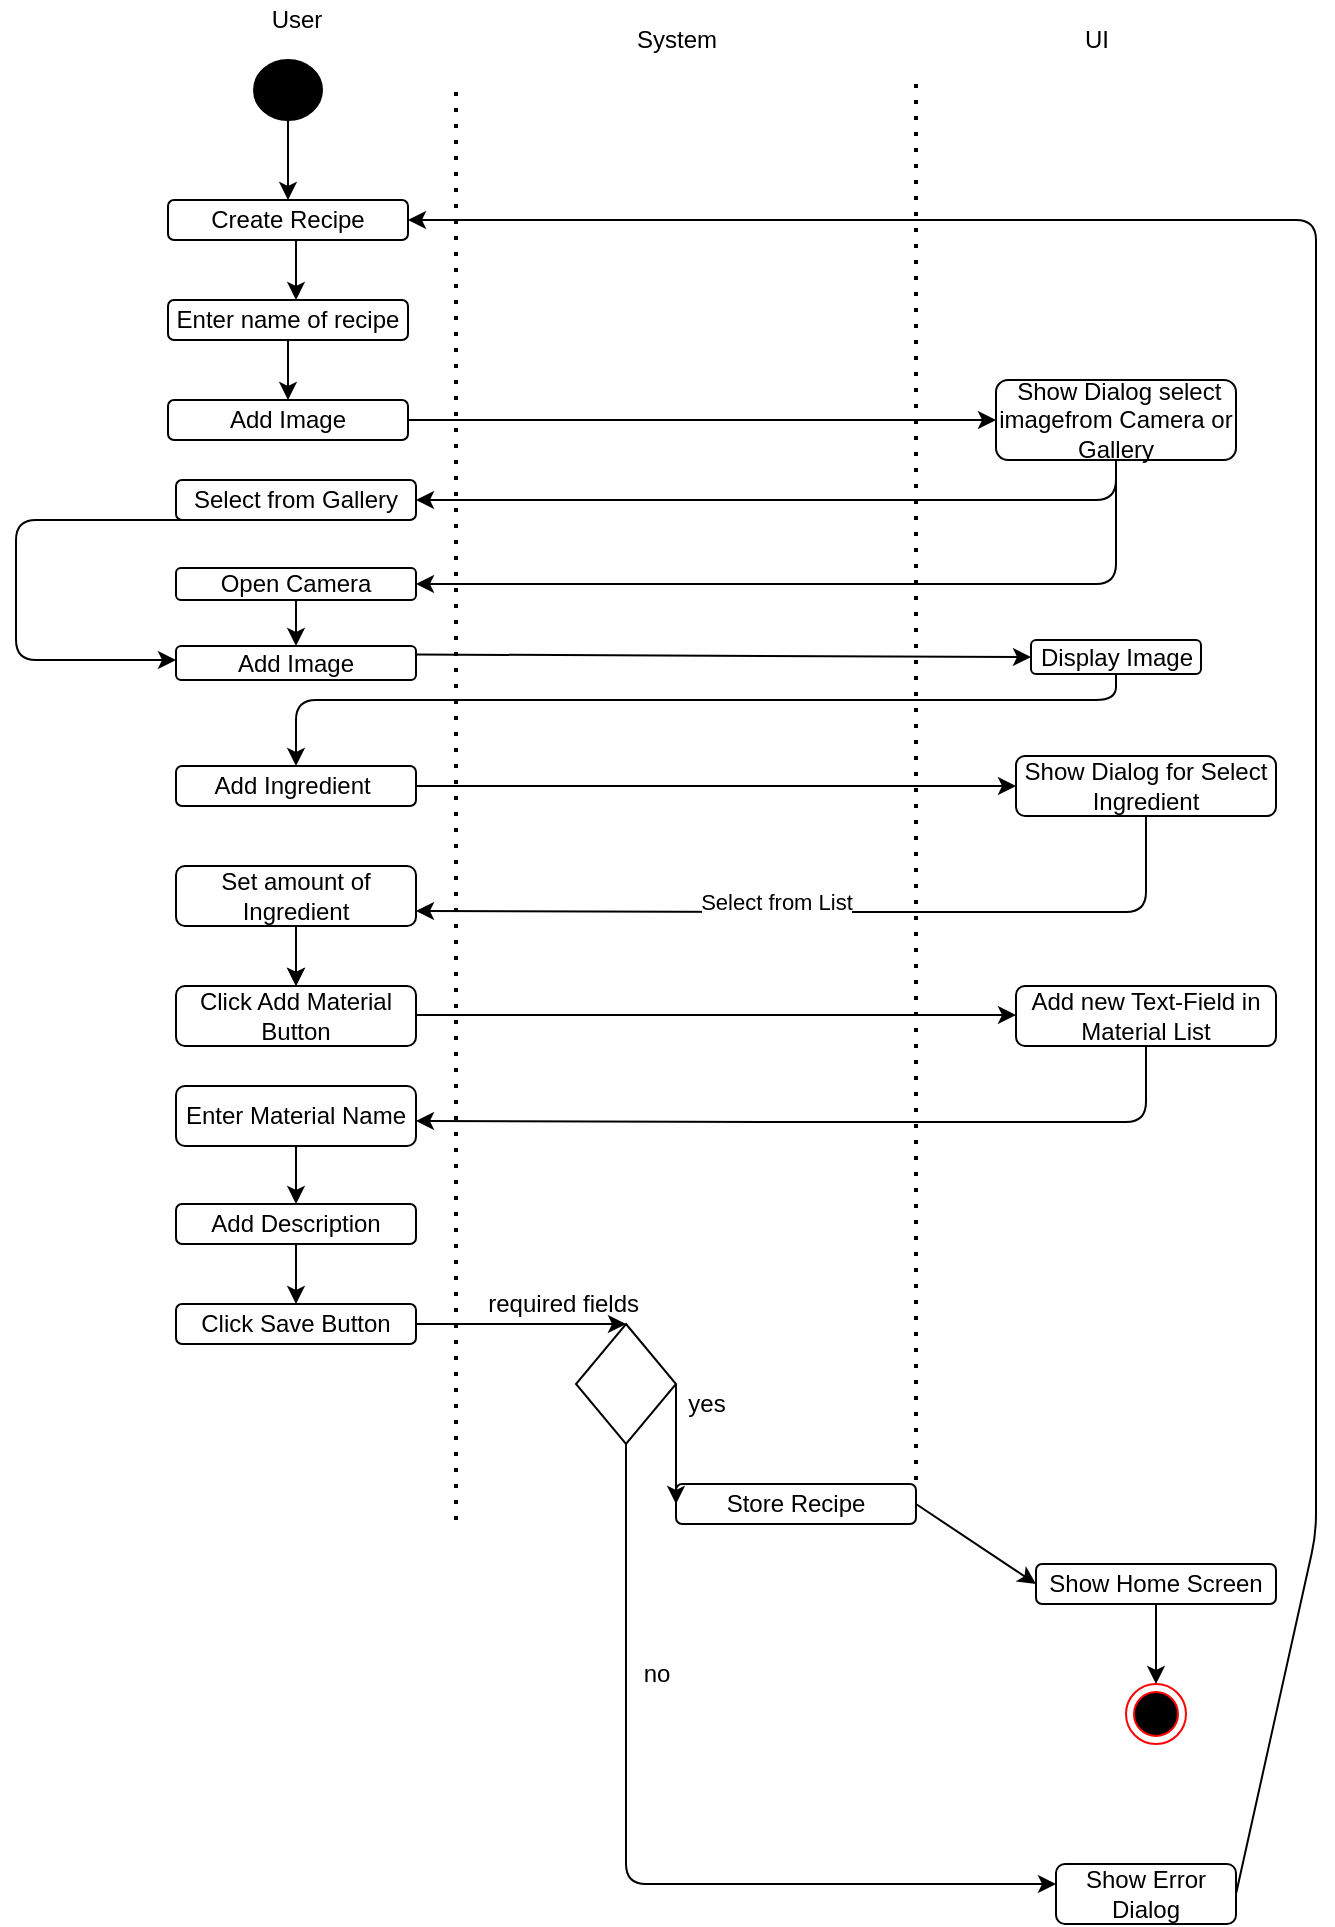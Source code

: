 <mxfile version="13.8.2" type="github">
  <diagram id="FgnCRWxlPdFpiq8BXmdk" name="Page-1">
    <mxGraphModel dx="870" dy="1764" grid="1" gridSize="10" guides="1" tooltips="1" connect="1" arrows="1" fold="1" page="1" pageScale="1" pageWidth="827" pageHeight="1169" math="0" shadow="0">
      <root>
        <mxCell id="0" />
        <mxCell id="1" parent="0" />
        <mxCell id="7nph9EpMlqqTChqG_4Ui-2" value="" style="endArrow=none;dashed=1;html=1;dashPattern=1 3;strokeWidth=2;" parent="1" edge="1">
          <mxGeometry width="50" height="50" relative="1" as="geometry">
            <mxPoint x="400" y="730" as="sourcePoint" />
            <mxPoint x="400" y="10" as="targetPoint" />
          </mxGeometry>
        </mxCell>
        <mxCell id="7nph9EpMlqqTChqG_4Ui-3" value="User" style="text;html=1;align=center;verticalAlign=middle;resizable=0;points=[];autosize=1;" parent="1" vertex="1">
          <mxGeometry x="300" y="-30" width="40" height="20" as="geometry" />
        </mxCell>
        <mxCell id="7nph9EpMlqqTChqG_4Ui-4" value="" style="endArrow=classic;html=1;exitX=0.5;exitY=1;exitDx=0;exitDy=0;exitPerimeter=0;" parent="1" source="7nph9EpMlqqTChqG_4Ui-17" target="7nph9EpMlqqTChqG_4Ui-5" edge="1">
          <mxGeometry width="50" height="50" relative="1" as="geometry">
            <mxPoint x="316" y="40" as="sourcePoint" />
            <mxPoint x="316" y="70" as="targetPoint" />
          </mxGeometry>
        </mxCell>
        <mxCell id="7nph9EpMlqqTChqG_4Ui-5" value="Create Recipe" style="rounded=1;whiteSpace=wrap;html=1;" parent="1" vertex="1">
          <mxGeometry x="256" y="70" width="120" height="20" as="geometry" />
        </mxCell>
        <mxCell id="7nph9EpMlqqTChqG_4Ui-6" value="" style="endArrow=classic;html=1;" parent="1" edge="1">
          <mxGeometry width="50" height="50" relative="1" as="geometry">
            <mxPoint x="320" y="90" as="sourcePoint" />
            <mxPoint x="320" y="120" as="targetPoint" />
          </mxGeometry>
        </mxCell>
        <mxCell id="7nph9EpMlqqTChqG_4Ui-7" value="Enter name of recipe" style="rounded=1;whiteSpace=wrap;html=1;" parent="1" vertex="1">
          <mxGeometry x="256" y="120" width="120" height="20" as="geometry" />
        </mxCell>
        <mxCell id="7nph9EpMlqqTChqG_4Ui-8" value="" style="endArrow=classic;html=1;exitX=0.5;exitY=1;exitDx=0;exitDy=0;" parent="1" source="7nph9EpMlqqTChqG_4Ui-7" edge="1">
          <mxGeometry width="50" height="50" relative="1" as="geometry">
            <mxPoint x="330" y="100" as="sourcePoint" />
            <mxPoint x="316" y="170" as="targetPoint" />
          </mxGeometry>
        </mxCell>
        <mxCell id="7nph9EpMlqqTChqG_4Ui-9" value="Add Ingredient&amp;nbsp;" style="rounded=1;whiteSpace=wrap;html=1;" parent="1" vertex="1">
          <mxGeometry x="260" y="353" width="120" height="20" as="geometry" />
        </mxCell>
        <mxCell id="7nph9EpMlqqTChqG_4Ui-10" value="" style="endArrow=classic;html=1;exitX=0.5;exitY=1;exitDx=0;exitDy=0;entryX=1;entryY=0.75;entryDx=0;entryDy=0;" parent="1" source="7nph9EpMlqqTChqG_4Ui-21" target="7nph9EpMlqqTChqG_4Ui-13" edge="1">
          <mxGeometry width="50" height="50" relative="1" as="geometry">
            <mxPoint x="310" y="473" as="sourcePoint" />
            <mxPoint x="390" y="423" as="targetPoint" />
            <Array as="points">
              <mxPoint x="745" y="426" />
              <mxPoint x="570" y="426" />
            </Array>
          </mxGeometry>
        </mxCell>
        <mxCell id="7nph9EpMlqqTChqG_4Ui-11" value="Select from List" style="edgeLabel;html=1;align=center;verticalAlign=middle;resizable=0;points=[];" parent="7nph9EpMlqqTChqG_4Ui-10" vertex="1" connectable="0">
          <mxGeometry x="0.128" y="-5" relative="1" as="geometry">
            <mxPoint as="offset" />
          </mxGeometry>
        </mxCell>
        <mxCell id="7nph9EpMlqqTChqG_4Ui-12" value="" style="edgeStyle=orthogonalEdgeStyle;rounded=0;orthogonalLoop=1;jettySize=auto;html=1;" parent="1" source="7nph9EpMlqqTChqG_4Ui-13" target="7nph9EpMlqqTChqG_4Ui-15" edge="1">
          <mxGeometry relative="1" as="geometry" />
        </mxCell>
        <mxCell id="7nph9EpMlqqTChqG_4Ui-13" value="Set amount of Ingredient" style="rounded=1;whiteSpace=wrap;html=1;" parent="1" vertex="1">
          <mxGeometry x="260" y="403" width="120" height="30" as="geometry" />
        </mxCell>
        <mxCell id="7nph9EpMlqqTChqG_4Ui-14" value="" style="endArrow=classic;html=1;exitX=0.5;exitY=1;exitDx=0;exitDy=0;" parent="1" source="7nph9EpMlqqTChqG_4Ui-13" edge="1">
          <mxGeometry width="50" height="50" relative="1" as="geometry">
            <mxPoint x="330" y="383" as="sourcePoint" />
            <mxPoint x="320" y="463" as="targetPoint" />
          </mxGeometry>
        </mxCell>
        <mxCell id="7nph9EpMlqqTChqG_4Ui-15" value="Click Add Material Button" style="rounded=1;whiteSpace=wrap;html=1;" parent="1" vertex="1">
          <mxGeometry x="260" y="463" width="120" height="30" as="geometry" />
        </mxCell>
        <mxCell id="7nph9EpMlqqTChqG_4Ui-16" value="Store Recipe" style="rounded=1;whiteSpace=wrap;html=1;" parent="1" vertex="1">
          <mxGeometry x="510" y="712" width="120" height="20" as="geometry" />
        </mxCell>
        <mxCell id="7nph9EpMlqqTChqG_4Ui-17" value="" style="verticalLabelPosition=bottom;verticalAlign=top;html=1;shape=mxgraph.flowchart.on-page_reference;fillColor=#000000;" parent="1" vertex="1">
          <mxGeometry x="299" width="34" height="30" as="geometry" />
        </mxCell>
        <mxCell id="7nph9EpMlqqTChqG_4Ui-18" value="System" style="text;html=1;align=center;verticalAlign=middle;resizable=0;points=[];autosize=1;" parent="1" vertex="1">
          <mxGeometry x="480" y="-20" width="60" height="20" as="geometry" />
        </mxCell>
        <mxCell id="7nph9EpMlqqTChqG_4Ui-19" value="" style="endArrow=none;dashed=1;html=1;dashPattern=1 3;strokeWidth=2;" parent="1" edge="1">
          <mxGeometry width="50" height="50" relative="1" as="geometry">
            <mxPoint x="630" y="710" as="sourcePoint" />
            <mxPoint x="630" y="10" as="targetPoint" />
          </mxGeometry>
        </mxCell>
        <mxCell id="7nph9EpMlqqTChqG_4Ui-20" value="UI" style="text;html=1;align=center;verticalAlign=middle;resizable=0;points=[];autosize=1;" parent="1" vertex="1">
          <mxGeometry x="705" y="-20" width="30" height="20" as="geometry" />
        </mxCell>
        <mxCell id="7nph9EpMlqqTChqG_4Ui-21" value="Show Dialog for Select Ingredient" style="rounded=1;whiteSpace=wrap;html=1;" parent="1" vertex="1">
          <mxGeometry x="680" y="348" width="130" height="30" as="geometry" />
        </mxCell>
        <mxCell id="7nph9EpMlqqTChqG_4Ui-22" value="" style="endArrow=classic;html=1;exitX=1;exitY=0.5;exitDx=0;exitDy=0;" parent="1" source="7nph9EpMlqqTChqG_4Ui-9" edge="1">
          <mxGeometry width="50" height="50" relative="1" as="geometry">
            <mxPoint x="430" y="373" as="sourcePoint" />
            <mxPoint x="680" y="363" as="targetPoint" />
          </mxGeometry>
        </mxCell>
        <mxCell id="7nph9EpMlqqTChqG_4Ui-23" value="Add Description" style="rounded=1;whiteSpace=wrap;html=1;" parent="1" vertex="1">
          <mxGeometry x="260" y="572" width="120" height="20" as="geometry" />
        </mxCell>
        <mxCell id="7nph9EpMlqqTChqG_4Ui-24" value="" style="endArrow=classic;html=1;exitX=1;exitY=0.5;exitDx=0;exitDy=0;entryX=0;entryY=0.5;entryDx=0;entryDy=0;" parent="1" source="7nph9EpMlqqTChqG_4Ui-16" target="7nph9EpMlqqTChqG_4Ui-25" edge="1">
          <mxGeometry width="50" height="50" relative="1" as="geometry">
            <mxPoint x="330" y="542" as="sourcePoint" />
            <mxPoint x="690" y="582" as="targetPoint" />
          </mxGeometry>
        </mxCell>
        <mxCell id="7nph9EpMlqqTChqG_4Ui-25" value="Show Home Screen" style="rounded=1;whiteSpace=wrap;html=1;" parent="1" vertex="1">
          <mxGeometry x="690" y="752" width="120" height="20" as="geometry" />
        </mxCell>
        <mxCell id="7nph9EpMlqqTChqG_4Ui-26" value="" style="ellipse;html=1;shape=endState;fillColor=#000000;strokeColor=#ff0000;" parent="1" vertex="1">
          <mxGeometry x="735" y="812" width="30" height="30" as="geometry" />
        </mxCell>
        <mxCell id="7nph9EpMlqqTChqG_4Ui-27" value="" style="endArrow=classic;html=1;exitX=0.5;exitY=1;exitDx=0;exitDy=0;entryX=0.5;entryY=0;entryDx=0;entryDy=0;" parent="1" source="7nph9EpMlqqTChqG_4Ui-25" target="7nph9EpMlqqTChqG_4Ui-26" edge="1">
          <mxGeometry width="50" height="50" relative="1" as="geometry">
            <mxPoint x="390" y="502" as="sourcePoint" />
            <mxPoint x="440" y="452" as="targetPoint" />
          </mxGeometry>
        </mxCell>
        <mxCell id="7nph9EpMlqqTChqG_4Ui-28" value="" style="rhombus;whiteSpace=wrap;html=1;fillColor=#FFFFFF;" parent="1" vertex="1">
          <mxGeometry x="460" y="632" width="50" height="60" as="geometry" />
        </mxCell>
        <mxCell id="7nph9EpMlqqTChqG_4Ui-29" value="Click Save Button" style="rounded=1;whiteSpace=wrap;html=1;" parent="1" vertex="1">
          <mxGeometry x="260" y="622" width="120" height="20" as="geometry" />
        </mxCell>
        <mxCell id="7nph9EpMlqqTChqG_4Ui-30" value="" style="endArrow=classic;html=1;exitX=0.5;exitY=1;exitDx=0;exitDy=0;entryX=0.5;entryY=0;entryDx=0;entryDy=0;" parent="1" source="7nph9EpMlqqTChqG_4Ui-23" target="7nph9EpMlqqTChqG_4Ui-29" edge="1">
          <mxGeometry width="50" height="50" relative="1" as="geometry">
            <mxPoint x="390" y="632" as="sourcePoint" />
            <mxPoint x="440" y="582" as="targetPoint" />
          </mxGeometry>
        </mxCell>
        <mxCell id="7nph9EpMlqqTChqG_4Ui-31" value="" style="endArrow=classic;html=1;exitX=1;exitY=0.5;exitDx=0;exitDy=0;entryX=0.5;entryY=0;entryDx=0;entryDy=0;" parent="1" source="7nph9EpMlqqTChqG_4Ui-29" target="7nph9EpMlqqTChqG_4Ui-28" edge="1">
          <mxGeometry width="50" height="50" relative="1" as="geometry">
            <mxPoint x="390" y="632" as="sourcePoint" />
            <mxPoint x="440" y="582" as="targetPoint" />
          </mxGeometry>
        </mxCell>
        <mxCell id="7nph9EpMlqqTChqG_4Ui-32" value="" style="endArrow=classic;html=1;exitX=1;exitY=0.5;exitDx=0;exitDy=0;entryX=0;entryY=0.5;entryDx=0;entryDy=0;" parent="1" source="7nph9EpMlqqTChqG_4Ui-28" target="7nph9EpMlqqTChqG_4Ui-16" edge="1">
          <mxGeometry width="50" height="50" relative="1" as="geometry">
            <mxPoint x="550" y="712" as="sourcePoint" />
            <mxPoint x="540" y="662" as="targetPoint" />
            <Array as="points">
              <mxPoint x="510" y="662" />
            </Array>
          </mxGeometry>
        </mxCell>
        <mxCell id="7nph9EpMlqqTChqG_4Ui-33" value="required fields&amp;nbsp;" style="text;html=1;align=center;verticalAlign=middle;resizable=0;points=[];autosize=1;" parent="1" vertex="1">
          <mxGeometry x="410" y="612" width="90" height="20" as="geometry" />
        </mxCell>
        <mxCell id="7nph9EpMlqqTChqG_4Ui-34" value="yes" style="text;html=1;align=center;verticalAlign=middle;resizable=0;points=[];autosize=1;" parent="1" vertex="1">
          <mxGeometry x="510" y="662" width="30" height="20" as="geometry" />
        </mxCell>
        <mxCell id="7nph9EpMlqqTChqG_4Ui-35" value="" style="endArrow=classic;html=1;exitX=0.5;exitY=1;exitDx=0;exitDy=0;" parent="1" source="7nph9EpMlqqTChqG_4Ui-28" edge="1">
          <mxGeometry width="50" height="50" relative="1" as="geometry">
            <mxPoint x="500" y="902" as="sourcePoint" />
            <mxPoint x="700" y="912" as="targetPoint" />
            <Array as="points">
              <mxPoint x="485" y="912" />
            </Array>
          </mxGeometry>
        </mxCell>
        <mxCell id="7nph9EpMlqqTChqG_4Ui-36" value="Show Error Dialog" style="rounded=1;whiteSpace=wrap;html=1;fillColor=#FFFFFF;" parent="1" vertex="1">
          <mxGeometry x="700" y="902" width="90" height="30" as="geometry" />
        </mxCell>
        <mxCell id="7nph9EpMlqqTChqG_4Ui-37" value="no" style="text;html=1;align=center;verticalAlign=middle;resizable=0;points=[];autosize=1;" parent="1" vertex="1">
          <mxGeometry x="485" y="797" width="30" height="20" as="geometry" />
        </mxCell>
        <mxCell id="7nph9EpMlqqTChqG_4Ui-38" value="" style="endArrow=classic;html=1;exitX=1;exitY=0.5;exitDx=0;exitDy=0;" parent="1" edge="1">
          <mxGeometry width="50" height="50" relative="1" as="geometry">
            <mxPoint x="380" y="477.5" as="sourcePoint" />
            <mxPoint x="680" y="477.5" as="targetPoint" />
          </mxGeometry>
        </mxCell>
        <mxCell id="7nph9EpMlqqTChqG_4Ui-39" value="Add new Text-Field in Material List" style="rounded=1;whiteSpace=wrap;html=1;" parent="1" vertex="1">
          <mxGeometry x="680" y="463" width="130" height="30" as="geometry" />
        </mxCell>
        <mxCell id="7nph9EpMlqqTChqG_4Ui-40" value="Enter Material Name" style="rounded=1;whiteSpace=wrap;html=1;" parent="1" vertex="1">
          <mxGeometry x="260" y="513" width="120" height="30" as="geometry" />
        </mxCell>
        <mxCell id="7nph9EpMlqqTChqG_4Ui-41" value="" style="endArrow=classic;html=1;exitX=0.5;exitY=1;exitDx=0;exitDy=0;entryX=0.5;entryY=0;entryDx=0;entryDy=0;" parent="1" source="7nph9EpMlqqTChqG_4Ui-40" target="7nph9EpMlqqTChqG_4Ui-23" edge="1">
          <mxGeometry width="50" height="50" relative="1" as="geometry">
            <mxPoint x="330" y="443" as="sourcePoint" />
            <mxPoint x="330" y="473" as="targetPoint" />
          </mxGeometry>
        </mxCell>
        <mxCell id="7nph9EpMlqqTChqG_4Ui-42" value="" style="endArrow=classic;html=1;entryX=1;entryY=0.75;entryDx=0;entryDy=0;exitX=0.5;exitY=1;exitDx=0;exitDy=0;" parent="1" source="7nph9EpMlqqTChqG_4Ui-39" edge="1">
          <mxGeometry width="50" height="50" relative="1" as="geometry">
            <mxPoint x="745" y="503" as="sourcePoint" />
            <mxPoint x="380" y="530.5" as="targetPoint" />
            <Array as="points">
              <mxPoint x="745" y="531" />
              <mxPoint x="570" y="531" />
            </Array>
          </mxGeometry>
        </mxCell>
        <mxCell id="7nph9EpMlqqTChqG_4Ui-43" value="" style="endArrow=classic;html=1;exitX=1;exitY=0.5;exitDx=0;exitDy=0;entryX=1;entryY=0.5;entryDx=0;entryDy=0;" parent="1" source="7nph9EpMlqqTChqG_4Ui-36" target="7nph9EpMlqqTChqG_4Ui-5" edge="1">
          <mxGeometry width="50" height="50" relative="1" as="geometry">
            <mxPoint x="800" y="770" as="sourcePoint" />
            <mxPoint x="830" y="60" as="targetPoint" />
            <Array as="points">
              <mxPoint x="830" y="737" />
              <mxPoint x="830" y="80" />
            </Array>
          </mxGeometry>
        </mxCell>
        <mxCell id="bXE9rmdkoAU53r8AHa47-1" value="Add Image" style="rounded=1;whiteSpace=wrap;html=1;" vertex="1" parent="1">
          <mxGeometry x="256" y="170" width="120" height="20" as="geometry" />
        </mxCell>
        <mxCell id="bXE9rmdkoAU53r8AHa47-2" value="" style="endArrow=classic;html=1;exitX=1;exitY=0.5;exitDx=0;exitDy=0;" edge="1" parent="1" source="bXE9rmdkoAU53r8AHa47-1">
          <mxGeometry width="50" height="50" relative="1" as="geometry">
            <mxPoint x="420" y="250" as="sourcePoint" />
            <mxPoint x="670" y="180" as="targetPoint" />
          </mxGeometry>
        </mxCell>
        <mxCell id="bXE9rmdkoAU53r8AHa47-3" value="&amp;nbsp;Show Dialog select imagefrom Camera or Gallery" style="rounded=1;whiteSpace=wrap;html=1;" vertex="1" parent="1">
          <mxGeometry x="670" y="160" width="120" height="40" as="geometry" />
        </mxCell>
        <mxCell id="bXE9rmdkoAU53r8AHa47-4" value="Select from Gallery" style="rounded=1;whiteSpace=wrap;html=1;" vertex="1" parent="1">
          <mxGeometry x="260" y="210" width="120" height="20" as="geometry" />
        </mxCell>
        <mxCell id="bXE9rmdkoAU53r8AHa47-5" value="" style="endArrow=classic;html=1;exitX=0.5;exitY=1;exitDx=0;exitDy=0;entryX=1;entryY=0.5;entryDx=0;entryDy=0;" edge="1" parent="1" source="bXE9rmdkoAU53r8AHa47-3" target="bXE9rmdkoAU53r8AHa47-4">
          <mxGeometry width="50" height="50" relative="1" as="geometry">
            <mxPoint x="730" y="270" as="sourcePoint" />
            <mxPoint x="780" y="220" as="targetPoint" />
            <Array as="points">
              <mxPoint x="730" y="220" />
            </Array>
          </mxGeometry>
        </mxCell>
        <mxCell id="bXE9rmdkoAU53r8AHa47-6" value="Open Camera" style="rounded=1;whiteSpace=wrap;html=1;" vertex="1" parent="1">
          <mxGeometry x="260" y="254" width="120" height="16" as="geometry" />
        </mxCell>
        <mxCell id="bXE9rmdkoAU53r8AHa47-7" value="" style="endArrow=classic;html=1;entryX=1;entryY=0.5;entryDx=0;entryDy=0;" edge="1" parent="1" source="bXE9rmdkoAU53r8AHa47-3" target="bXE9rmdkoAU53r8AHa47-6">
          <mxGeometry width="50" height="50" relative="1" as="geometry">
            <mxPoint x="730" y="240" as="sourcePoint" />
            <mxPoint x="730" y="260.711" as="targetPoint" />
            <Array as="points">
              <mxPoint x="730" y="262" />
            </Array>
          </mxGeometry>
        </mxCell>
        <mxCell id="bXE9rmdkoAU53r8AHa47-9" value="" style="endArrow=classic;html=1;exitX=0.5;exitY=1;exitDx=0;exitDy=0;" edge="1" parent="1" source="bXE9rmdkoAU53r8AHa47-4">
          <mxGeometry width="50" height="50" relative="1" as="geometry">
            <mxPoint x="310" y="280" as="sourcePoint" />
            <mxPoint x="260" y="300" as="targetPoint" />
            <Array as="points">
              <mxPoint x="180" y="230" />
              <mxPoint x="180" y="300" />
            </Array>
          </mxGeometry>
        </mxCell>
        <mxCell id="bXE9rmdkoAU53r8AHa47-10" value="" style="endArrow=classic;html=1;exitX=0.5;exitY=1;exitDx=0;exitDy=0;entryX=0.5;entryY=0;entryDx=0;entryDy=0;" edge="1" parent="1" source="bXE9rmdkoAU53r8AHa47-6" target="bXE9rmdkoAU53r8AHa47-8">
          <mxGeometry width="50" height="50" relative="1" as="geometry">
            <mxPoint x="410" y="340" as="sourcePoint" />
            <mxPoint x="460" y="290" as="targetPoint" />
          </mxGeometry>
        </mxCell>
        <mxCell id="bXE9rmdkoAU53r8AHa47-11" value="Display Image" style="rounded=1;whiteSpace=wrap;html=1;" vertex="1" parent="1">
          <mxGeometry x="687.5" y="290" width="85" height="17" as="geometry" />
        </mxCell>
        <mxCell id="bXE9rmdkoAU53r8AHa47-8" value="Add Image" style="rounded=1;whiteSpace=wrap;html=1;" vertex="1" parent="1">
          <mxGeometry x="260" y="293" width="120" height="17" as="geometry" />
        </mxCell>
        <mxCell id="bXE9rmdkoAU53r8AHa47-15" value="" style="endArrow=classic;html=1;exitX=1;exitY=0.25;exitDx=0;exitDy=0;entryX=0;entryY=0.5;entryDx=0;entryDy=0;" edge="1" parent="1" source="bXE9rmdkoAU53r8AHa47-8" target="bXE9rmdkoAU53r8AHa47-11">
          <mxGeometry width="50" height="50" relative="1" as="geometry">
            <mxPoint x="420" y="270" as="sourcePoint" />
            <mxPoint x="470" y="220" as="targetPoint" />
          </mxGeometry>
        </mxCell>
        <mxCell id="bXE9rmdkoAU53r8AHa47-16" value="" style="endArrow=classic;html=1;exitX=0.5;exitY=1;exitDx=0;exitDy=0;entryX=0.5;entryY=0;entryDx=0;entryDy=0;" edge="1" parent="1" source="bXE9rmdkoAU53r8AHa47-11" target="7nph9EpMlqqTChqG_4Ui-9">
          <mxGeometry width="50" height="50" relative="1" as="geometry">
            <mxPoint x="600" y="380" as="sourcePoint" />
            <mxPoint x="650" y="330" as="targetPoint" />
            <Array as="points">
              <mxPoint x="730" y="320" />
              <mxPoint x="320" y="320" />
            </Array>
          </mxGeometry>
        </mxCell>
      </root>
    </mxGraphModel>
  </diagram>
</mxfile>
